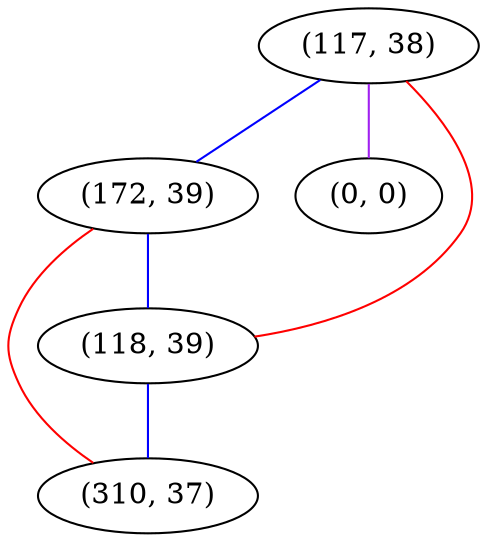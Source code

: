 graph "" {
"(117, 38)";
"(172, 39)";
"(0, 0)";
"(118, 39)";
"(310, 37)";
"(117, 38)" -- "(172, 39)"  [color=blue, key=0, weight=3];
"(117, 38)" -- "(0, 0)"  [color=purple, key=0, weight=4];
"(117, 38)" -- "(118, 39)"  [color=red, key=0, weight=1];
"(172, 39)" -- "(118, 39)"  [color=blue, key=0, weight=3];
"(172, 39)" -- "(310, 37)"  [color=red, key=0, weight=1];
"(118, 39)" -- "(310, 37)"  [color=blue, key=0, weight=3];
}
